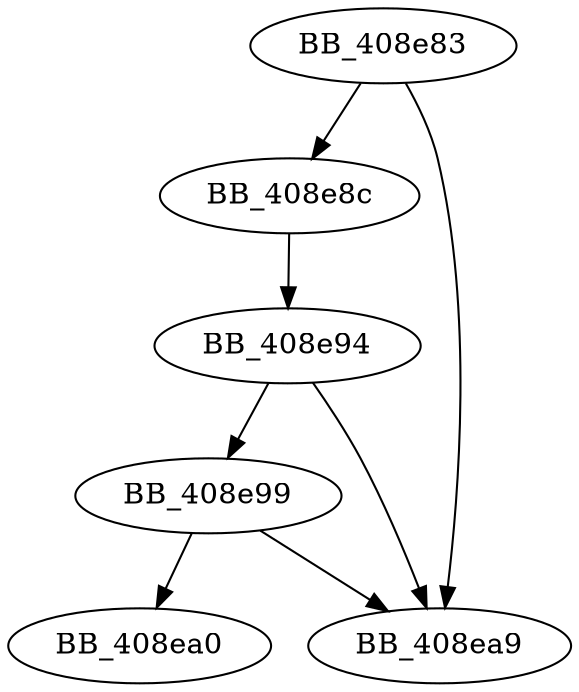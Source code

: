 DiGraph ___crtDownlevelLocaleNameToLCID{
BB_408e83->BB_408e8c
BB_408e83->BB_408ea9
BB_408e8c->BB_408e94
BB_408e94->BB_408e99
BB_408e94->BB_408ea9
BB_408e99->BB_408ea0
BB_408e99->BB_408ea9
}
